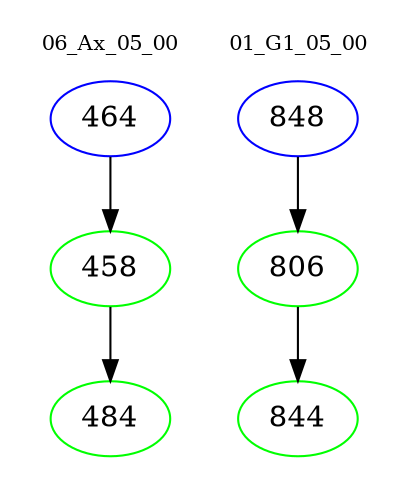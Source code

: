 digraph{
subgraph cluster_0 {
color = white
label = "06_Ax_05_00";
fontsize=10;
T0_464 [label="464", color="blue"]
T0_464 -> T0_458 [color="black"]
T0_458 [label="458", color="green"]
T0_458 -> T0_484 [color="black"]
T0_484 [label="484", color="green"]
}
subgraph cluster_1 {
color = white
label = "01_G1_05_00";
fontsize=10;
T1_848 [label="848", color="blue"]
T1_848 -> T1_806 [color="black"]
T1_806 [label="806", color="green"]
T1_806 -> T1_844 [color="black"]
T1_844 [label="844", color="green"]
}
}
